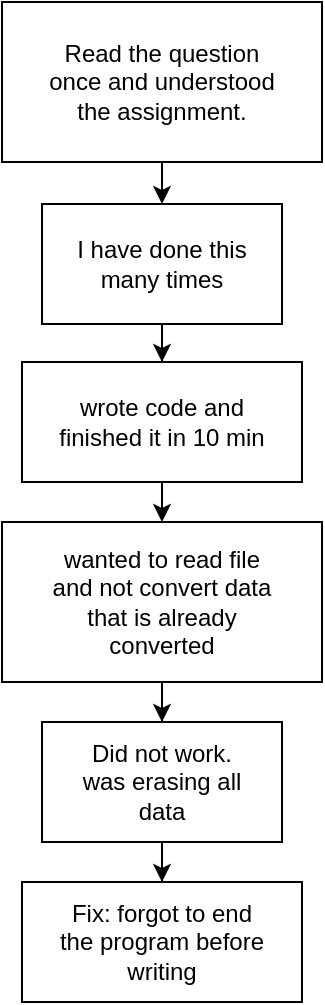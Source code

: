 <mxfile version="28.1.2">
  <diagram name="Page-1" id="NoTP6pXpB6T5K8-feeDP">
    <mxGraphModel dx="1453" dy="1113" grid="1" gridSize="10" guides="1" tooltips="1" connect="1" arrows="1" fold="1" page="1" pageScale="1" pageWidth="850" pageHeight="1100" math="0" shadow="0">
      <root>
        <mxCell id="0" />
        <mxCell id="1" parent="0" />
        <mxCell id="W-oSqVMid0TCmZegOqXx-3" style="edgeStyle=orthogonalEdgeStyle;rounded=0;orthogonalLoop=1;jettySize=auto;html=1;exitX=0.5;exitY=1;exitDx=0;exitDy=0;entryX=0.5;entryY=0;entryDx=0;entryDy=0;" edge="1" parent="1" source="W-oSqVMid0TCmZegOqXx-1" target="W-oSqVMid0TCmZegOqXx-2">
          <mxGeometry relative="1" as="geometry" />
        </mxCell>
        <mxCell id="W-oSqVMid0TCmZegOqXx-1" value="Read the question&lt;div&gt;once and understood&lt;/div&gt;&lt;div&gt;the assignment.&lt;/div&gt;" style="rounded=0;whiteSpace=wrap;html=1;" vertex="1" parent="1">
          <mxGeometry x="320" y="270" width="160" height="80" as="geometry" />
        </mxCell>
        <mxCell id="W-oSqVMid0TCmZegOqXx-5" value="" style="edgeStyle=orthogonalEdgeStyle;rounded=0;orthogonalLoop=1;jettySize=auto;html=1;" edge="1" parent="1" source="W-oSqVMid0TCmZegOqXx-2" target="W-oSqVMid0TCmZegOqXx-4">
          <mxGeometry relative="1" as="geometry" />
        </mxCell>
        <mxCell id="W-oSqVMid0TCmZegOqXx-2" value="I have done this&lt;div&gt;many times&lt;/div&gt;" style="rounded=0;whiteSpace=wrap;html=1;" vertex="1" parent="1">
          <mxGeometry x="340" y="371" width="120" height="60" as="geometry" />
        </mxCell>
        <mxCell id="W-oSqVMid0TCmZegOqXx-7" style="edgeStyle=orthogonalEdgeStyle;rounded=0;orthogonalLoop=1;jettySize=auto;html=1;exitX=0.5;exitY=1;exitDx=0;exitDy=0;entryX=0.5;entryY=0;entryDx=0;entryDy=0;" edge="1" parent="1" source="W-oSqVMid0TCmZegOqXx-4" target="W-oSqVMid0TCmZegOqXx-6">
          <mxGeometry relative="1" as="geometry" />
        </mxCell>
        <mxCell id="W-oSqVMid0TCmZegOqXx-4" value="wrote code and&lt;div&gt;finished it in 10 min&lt;/div&gt;" style="rounded=0;whiteSpace=wrap;html=1;" vertex="1" parent="1">
          <mxGeometry x="330" y="450" width="140" height="60" as="geometry" />
        </mxCell>
        <mxCell id="W-oSqVMid0TCmZegOqXx-9" value="" style="edgeStyle=orthogonalEdgeStyle;rounded=0;orthogonalLoop=1;jettySize=auto;html=1;" edge="1" parent="1" source="W-oSqVMid0TCmZegOqXx-6" target="W-oSqVMid0TCmZegOqXx-8">
          <mxGeometry relative="1" as="geometry" />
        </mxCell>
        <mxCell id="W-oSqVMid0TCmZegOqXx-6" value="wanted to read file&lt;div&gt;and not convert data&lt;/div&gt;&lt;div&gt;that is already&lt;/div&gt;&lt;div&gt;converted&lt;/div&gt;" style="rounded=0;whiteSpace=wrap;html=1;" vertex="1" parent="1">
          <mxGeometry x="320" y="530" width="160" height="80" as="geometry" />
        </mxCell>
        <mxCell id="W-oSqVMid0TCmZegOqXx-11" value="" style="edgeStyle=orthogonalEdgeStyle;rounded=0;orthogonalLoop=1;jettySize=auto;html=1;" edge="1" parent="1" source="W-oSqVMid0TCmZegOqXx-8" target="W-oSqVMid0TCmZegOqXx-10">
          <mxGeometry relative="1" as="geometry" />
        </mxCell>
        <mxCell id="W-oSqVMid0TCmZegOqXx-8" value="Did not work.&lt;div&gt;was erasing all&lt;/div&gt;&lt;div&gt;data&lt;/div&gt;" style="rounded=0;whiteSpace=wrap;html=1;" vertex="1" parent="1">
          <mxGeometry x="340" y="630" width="120" height="60" as="geometry" />
        </mxCell>
        <mxCell id="W-oSqVMid0TCmZegOqXx-10" value="Fix: forgot to end&lt;div&gt;the program before&lt;/div&gt;&lt;div&gt;writing&lt;/div&gt;" style="rounded=0;whiteSpace=wrap;html=1;" vertex="1" parent="1">
          <mxGeometry x="330" y="710" width="140" height="60" as="geometry" />
        </mxCell>
      </root>
    </mxGraphModel>
  </diagram>
</mxfile>
